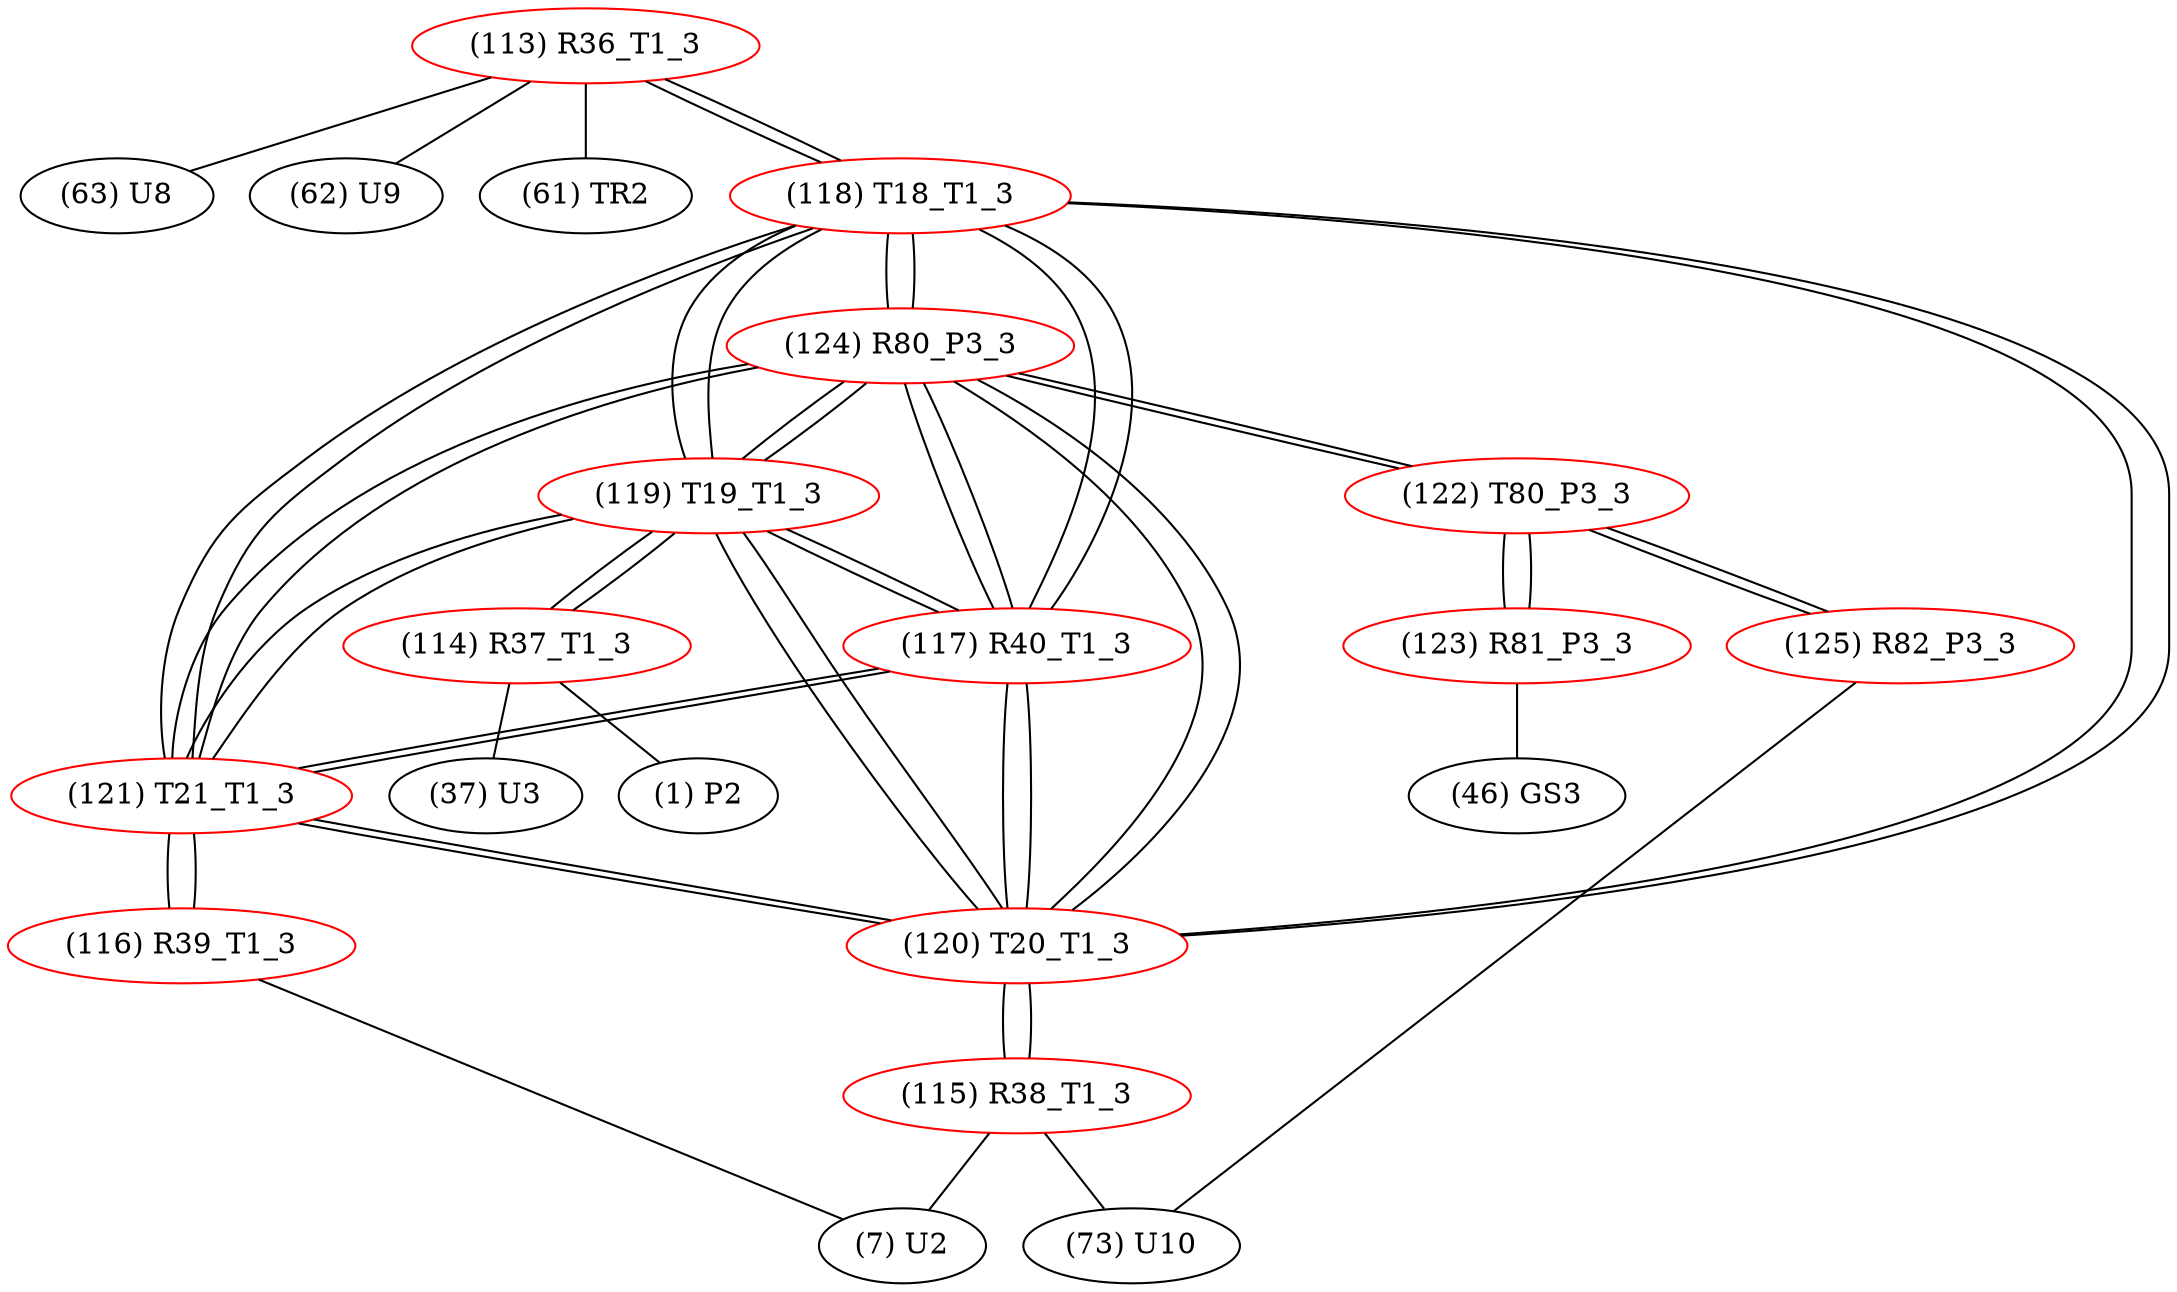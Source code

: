 graph {
	113 [label="(113) R36_T1_3" color=red]
	63 [label="(63) U8"]
	62 [label="(62) U9"]
	61 [label="(61) TR2"]
	118 [label="(118) T18_T1_3"]
	114 [label="(114) R37_T1_3" color=red]
	1 [label="(1) P2"]
	37 [label="(37) U3"]
	119 [label="(119) T19_T1_3"]
	115 [label="(115) R38_T1_3" color=red]
	7 [label="(7) U2"]
	73 [label="(73) U10"]
	120 [label="(120) T20_T1_3"]
	116 [label="(116) R39_T1_3" color=red]
	7 [label="(7) U2"]
	121 [label="(121) T21_T1_3"]
	117 [label="(117) R40_T1_3" color=red]
	124 [label="(124) R80_P3_3"]
	118 [label="(118) T18_T1_3"]
	121 [label="(121) T21_T1_3"]
	120 [label="(120) T20_T1_3"]
	119 [label="(119) T19_T1_3"]
	118 [label="(118) T18_T1_3" color=red]
	120 [label="(120) T20_T1_3"]
	119 [label="(119) T19_T1_3"]
	121 [label="(121) T21_T1_3"]
	113 [label="(113) R36_T1_3"]
	124 [label="(124) R80_P3_3"]
	117 [label="(117) R40_T1_3"]
	119 [label="(119) T19_T1_3" color=red]
	120 [label="(120) T20_T1_3"]
	118 [label="(118) T18_T1_3"]
	121 [label="(121) T21_T1_3"]
	114 [label="(114) R37_T1_3"]
	124 [label="(124) R80_P3_3"]
	117 [label="(117) R40_T1_3"]
	120 [label="(120) T20_T1_3" color=red]
	119 [label="(119) T19_T1_3"]
	118 [label="(118) T18_T1_3"]
	121 [label="(121) T21_T1_3"]
	115 [label="(115) R38_T1_3"]
	124 [label="(124) R80_P3_3"]
	117 [label="(117) R40_T1_3"]
	121 [label="(121) T21_T1_3" color=red]
	120 [label="(120) T20_T1_3"]
	119 [label="(119) T19_T1_3"]
	118 [label="(118) T18_T1_3"]
	116 [label="(116) R39_T1_3"]
	124 [label="(124) R80_P3_3"]
	117 [label="(117) R40_T1_3"]
	122 [label="(122) T80_P3_3" color=red]
	123 [label="(123) R81_P3_3"]
	125 [label="(125) R82_P3_3"]
	124 [label="(124) R80_P3_3"]
	123 [label="(123) R81_P3_3" color=red]
	46 [label="(46) GS3"]
	122 [label="(122) T80_P3_3"]
	124 [label="(124) R80_P3_3" color=red]
	118 [label="(118) T18_T1_3"]
	121 [label="(121) T21_T1_3"]
	120 [label="(120) T20_T1_3"]
	119 [label="(119) T19_T1_3"]
	117 [label="(117) R40_T1_3"]
	122 [label="(122) T80_P3_3"]
	125 [label="(125) R82_P3_3" color=red]
	73 [label="(73) U10"]
	122 [label="(122) T80_P3_3"]
	113 -- 63
	113 -- 62
	113 -- 61
	113 -- 118
	114 -- 1
	114 -- 37
	114 -- 119
	115 -- 7
	115 -- 73
	115 -- 120
	116 -- 7
	116 -- 121
	117 -- 124
	117 -- 118
	117 -- 121
	117 -- 120
	117 -- 119
	118 -- 120
	118 -- 119
	118 -- 121
	118 -- 113
	118 -- 124
	118 -- 117
	119 -- 120
	119 -- 118
	119 -- 121
	119 -- 114
	119 -- 124
	119 -- 117
	120 -- 119
	120 -- 118
	120 -- 121
	120 -- 115
	120 -- 124
	120 -- 117
	121 -- 120
	121 -- 119
	121 -- 118
	121 -- 116
	121 -- 124
	121 -- 117
	122 -- 123
	122 -- 125
	122 -- 124
	123 -- 46
	123 -- 122
	124 -- 118
	124 -- 121
	124 -- 120
	124 -- 119
	124 -- 117
	124 -- 122
	125 -- 73
	125 -- 122
}